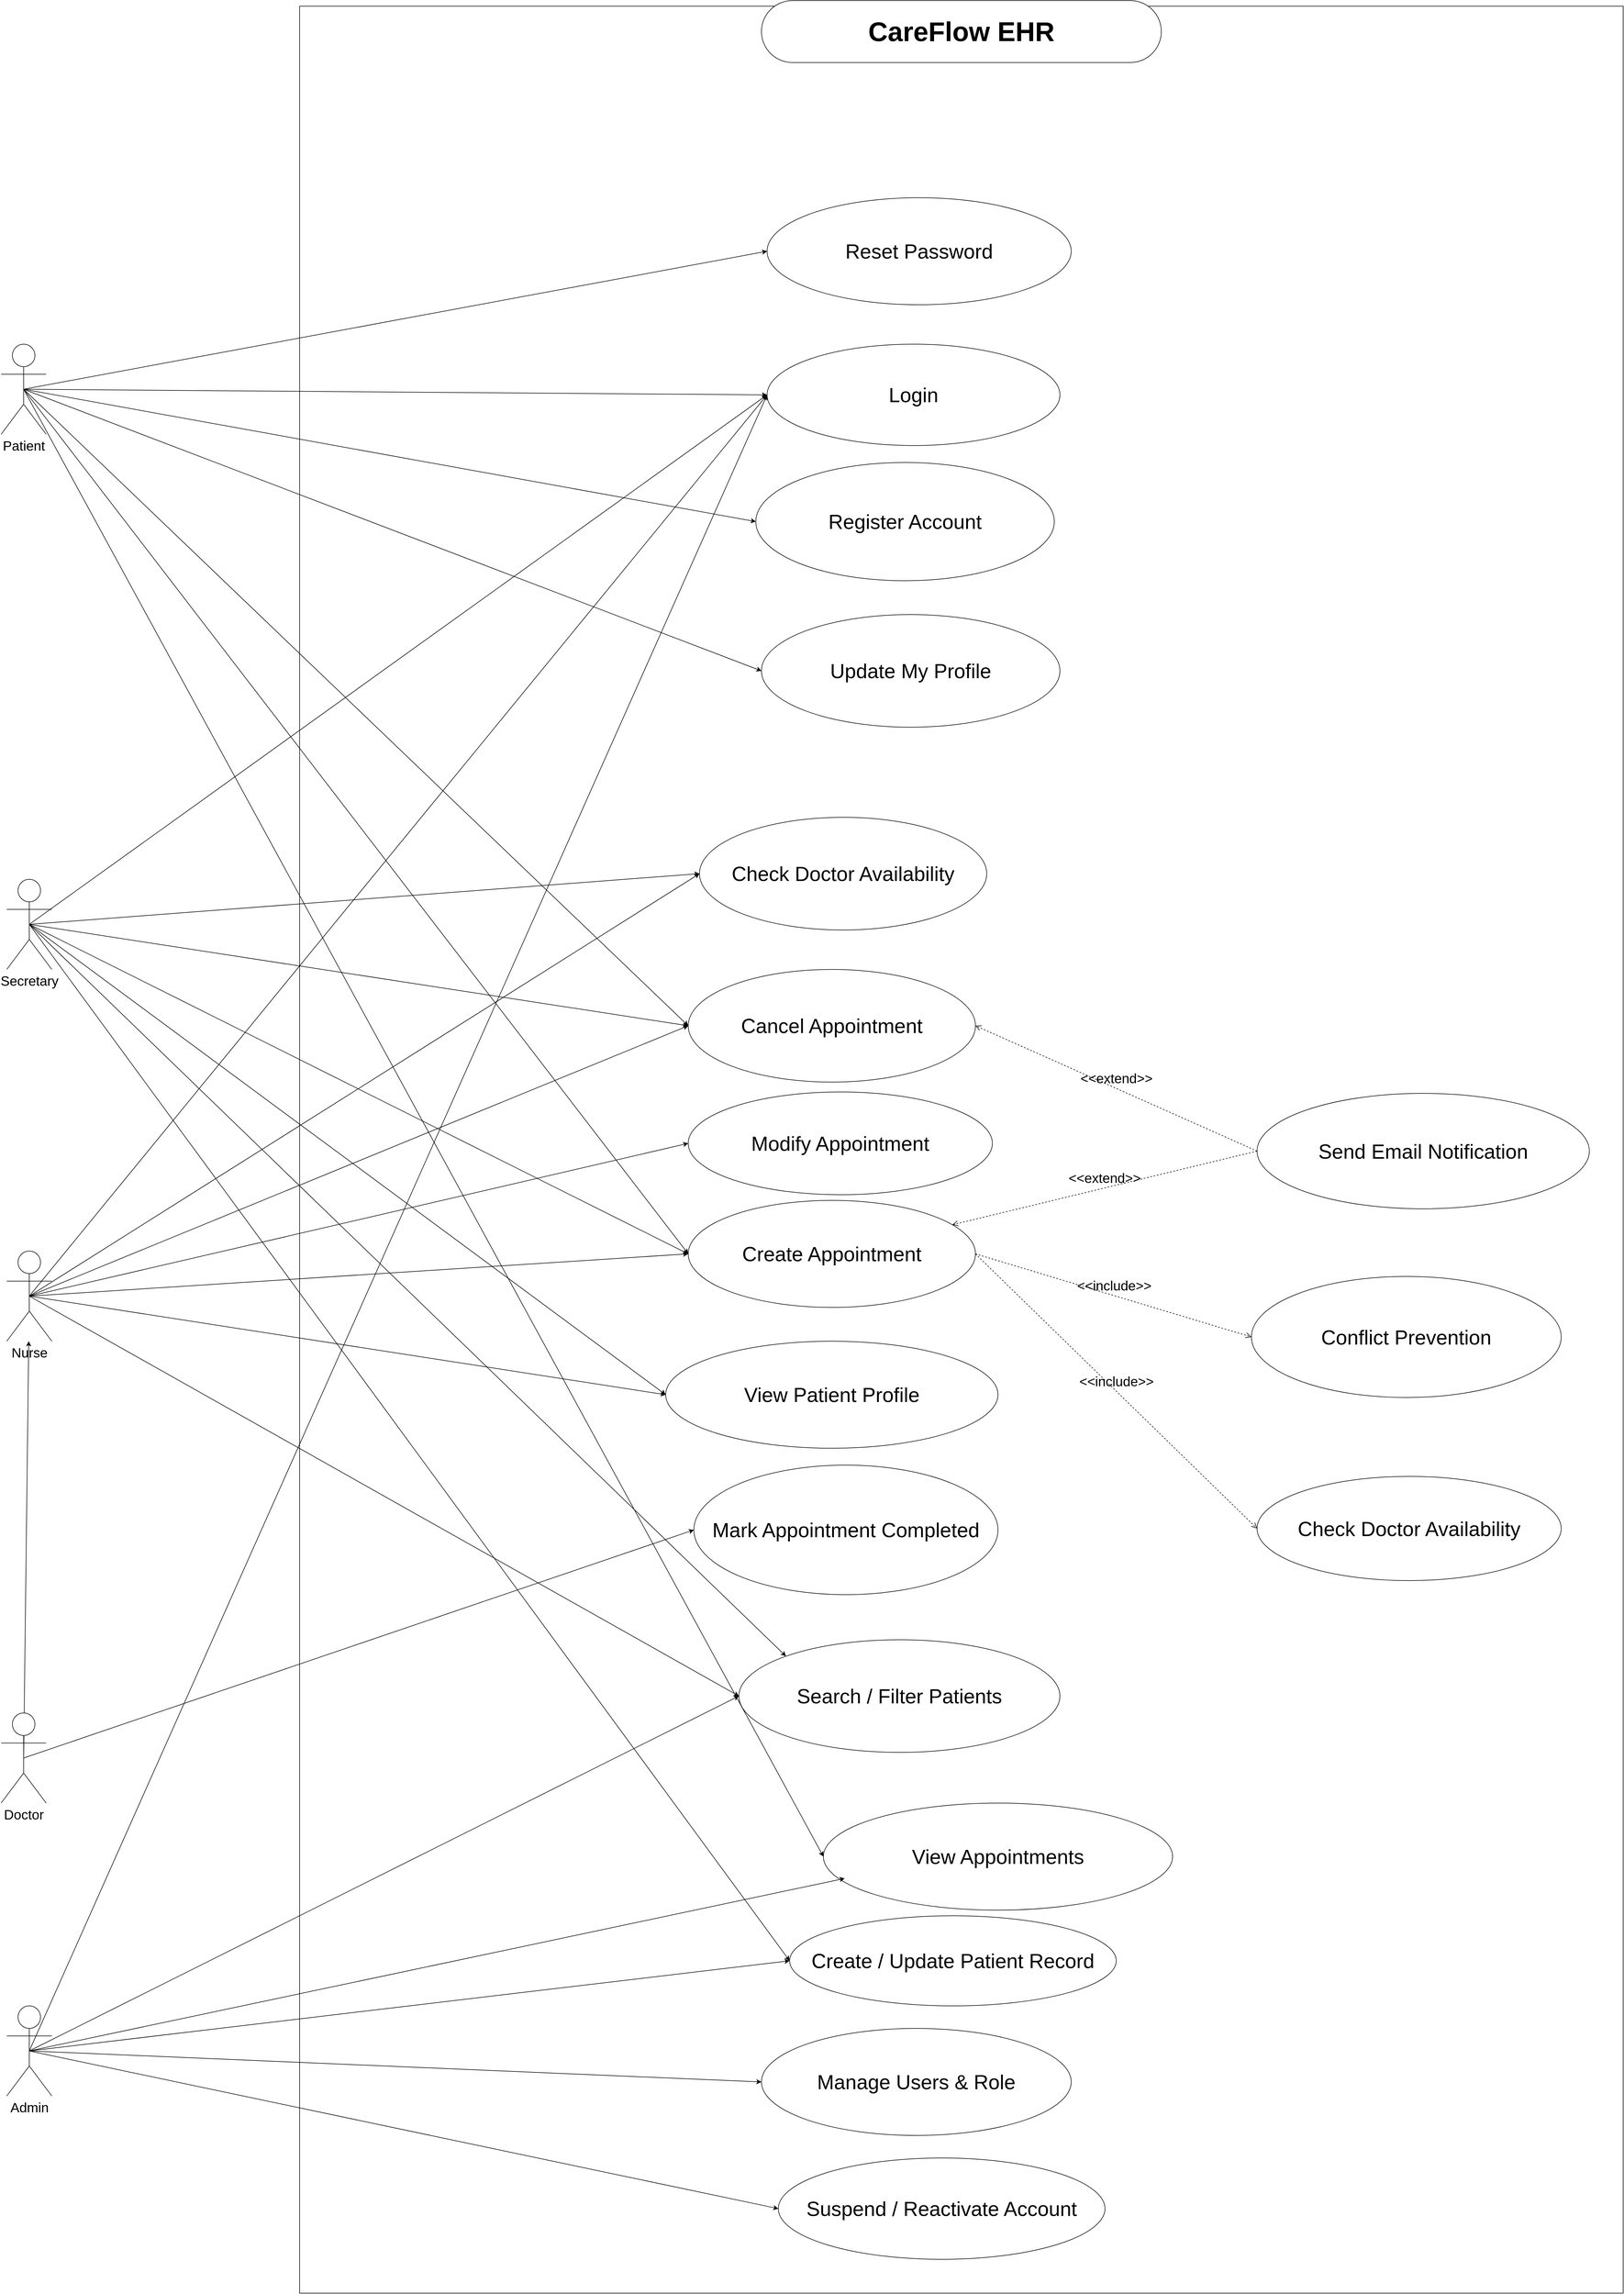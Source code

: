 <mxfile>
    <diagram id="Gej4viyKK7ni2MMRUU9s" name="Page-1">
        <mxGraphModel dx="565" dy="3635" grid="1" gridSize="10" guides="1" tooltips="1" connect="1" arrows="1" fold="1" page="1" pageScale="1" pageWidth="850" pageHeight="1400" math="0" shadow="0">
            <root>
                <mxCell id="0"/>
                <mxCell id="1" parent="0"/>
                <mxCell id="3" value="" style="rounded=0;whiteSpace=wrap;html=1;" parent="1" vertex="1">
                    <mxGeometry x="650" y="-2710" width="2350" height="4060" as="geometry"/>
                </mxCell>
                <mxCell id="18" style="edgeStyle=none;html=1;exitX=0.5;exitY=0.5;exitDx=0;exitDy=0;exitPerimeter=0;entryX=0;entryY=0.5;entryDx=0;entryDy=0;" parent="1" source="4" target="15" edge="1">
                    <mxGeometry relative="1" as="geometry"/>
                </mxCell>
                <mxCell id="20" style="edgeStyle=none;html=1;exitX=0.5;exitY=0.5;exitDx=0;exitDy=0;exitPerimeter=0;entryX=0;entryY=0.5;entryDx=0;entryDy=0;" parent="1" source="4" target="13" edge="1">
                    <mxGeometry relative="1" as="geometry"/>
                </mxCell>
                <mxCell id="21" style="edgeStyle=none;html=1;exitX=0.5;exitY=0.5;exitDx=0;exitDy=0;exitPerimeter=0;entryX=0;entryY=0.5;entryDx=0;entryDy=0;" parent="1" source="4" target="12" edge="1">
                    <mxGeometry relative="1" as="geometry"/>
                </mxCell>
                <mxCell id="22" style="edgeStyle=none;html=1;exitX=0.5;exitY=0.5;exitDx=0;exitDy=0;exitPerimeter=0;entryX=0;entryY=0.5;entryDx=0;entryDy=0;" parent="1" source="4" target="11" edge="1">
                    <mxGeometry relative="1" as="geometry"/>
                </mxCell>
                <mxCell id="76" style="edgeStyle=none;html=1;exitX=0.5;exitY=0.5;exitDx=0;exitDy=0;exitPerimeter=0;entryX=0;entryY=0.5;entryDx=0;entryDy=0;" parent="1" source="4" target="71" edge="1">
                    <mxGeometry relative="1" as="geometry">
                        <mxPoint x="990" y="-870" as="targetPoint"/>
                    </mxGeometry>
                </mxCell>
                <object label="&lt;font style=&quot;font-size: 24px;&quot;&gt;Admin&lt;/font&gt;" Admin="" id="4">
                    <mxCell style="shape=umlActor;verticalLabelPosition=bottom;verticalAlign=top;html=1;" parent="1" vertex="1">
                        <mxGeometry x="130" y="840" width="80" height="160" as="geometry"/>
                    </mxCell>
                </object>
                <mxCell id="38" style="edgeStyle=none;html=1;exitX=0.5;exitY=0.5;exitDx=0;exitDy=0;exitPerimeter=0;entryX=0;entryY=0.5;entryDx=0;entryDy=0;" parent="1" source="10" target="24" edge="1">
                    <mxGeometry relative="1" as="geometry"/>
                </mxCell>
                <mxCell id="92" style="edgeStyle=none;html=1;exitX=0.5;exitY=0.5;exitDx=0;exitDy=0;exitPerimeter=0;" parent="1" source="10" target="39" edge="1">
                    <mxGeometry relative="1" as="geometry"/>
                </mxCell>
                <object label="&lt;font style=&quot;font-size: 24px;&quot;&gt;Doctor&lt;/font&gt;" Admin="" id="10">
                    <mxCell style="shape=umlActor;verticalLabelPosition=bottom;verticalAlign=top;html=1;" parent="1" vertex="1">
                        <mxGeometry x="120" y="320" width="80" height="160" as="geometry"/>
                    </mxCell>
                </object>
                <mxCell id="11" value="&lt;font style=&quot;font-size: 36px;&quot;&gt;Suspend / Reactivate Account&lt;/font&gt;" style="ellipse;whiteSpace=wrap;html=1;" parent="1" vertex="1">
                    <mxGeometry x="1500" y="1110" width="580" height="180" as="geometry"/>
                </mxCell>
                <mxCell id="12" value="&lt;font style=&quot;font-size: 36px;&quot;&gt;Manage Users &amp;amp; Role&lt;/font&gt;" style="ellipse;whiteSpace=wrap;html=1;" parent="1" vertex="1">
                    <mxGeometry x="1470" y="880" width="550" height="190" as="geometry"/>
                </mxCell>
                <mxCell id="13" value="&lt;font style=&quot;font-size: 36px;&quot;&gt;Create / Update Patient Record&lt;/font&gt;" style="ellipse;whiteSpace=wrap;html=1;" parent="1" vertex="1">
                    <mxGeometry x="1520" y="680" width="580" height="160" as="geometry"/>
                </mxCell>
                <mxCell id="14" value="&lt;font style=&quot;font-size: 36px;&quot;&gt;View Appointments&lt;/font&gt;" style="ellipse;whiteSpace=wrap;html=1;" parent="1" vertex="1">
                    <mxGeometry x="1580" y="480" width="620" height="190" as="geometry"/>
                </mxCell>
                <mxCell id="15" value="&lt;font style=&quot;font-size: 36px;&quot;&gt;Search / Filter Patients&lt;/font&gt;" style="ellipse;whiteSpace=wrap;html=1;" parent="1" vertex="1">
                    <mxGeometry x="1430" y="190" width="570" height="200" as="geometry"/>
                </mxCell>
                <mxCell id="19" style="edgeStyle=none;html=1;exitX=0.5;exitY=0.5;exitDx=0;exitDy=0;exitPerimeter=0;entryX=0.061;entryY=0.704;entryDx=0;entryDy=0;entryPerimeter=0;" parent="1" source="4" target="14" edge="1">
                    <mxGeometry relative="1" as="geometry"/>
                </mxCell>
                <mxCell id="24" value="&lt;font style=&quot;font-size: 36px;&quot;&gt;Mark Appointment Completed&lt;/font&gt;" style="ellipse;whiteSpace=wrap;html=1;" parent="1" vertex="1">
                    <mxGeometry x="1350" y="-120" width="540" height="230" as="geometry"/>
                </mxCell>
                <mxCell id="27" value="&lt;font style=&quot;font-size: 36px;&quot;&gt;View Patient Profile&lt;/font&gt;" style="ellipse;whiteSpace=wrap;html=1;" parent="1" vertex="1">
                    <mxGeometry x="1300" y="-340" width="590" height="190" as="geometry"/>
                </mxCell>
                <mxCell id="28" value="&lt;font style=&quot;font-size: 36px;&quot;&gt;Create Appointment&lt;/font&gt;" style="ellipse;whiteSpace=wrap;html=1;" parent="1" vertex="1">
                    <mxGeometry x="1340" y="-590" width="510" height="190" as="geometry"/>
                </mxCell>
                <mxCell id="29" value="&lt;font style=&quot;font-size: 36px;&quot;&gt;Modify Appointment&lt;/font&gt;" style="ellipse;whiteSpace=wrap;html=1;" parent="1" vertex="1">
                    <mxGeometry x="1340" y="-782.5" width="540" height="182.5" as="geometry"/>
                </mxCell>
                <mxCell id="30" value="&lt;font style=&quot;font-size: 36px;&quot;&gt;Cancel Appointment&lt;/font&gt;" style="ellipse;whiteSpace=wrap;html=1;" parent="1" vertex="1">
                    <mxGeometry x="1340" y="-1000" width="510" height="200" as="geometry"/>
                </mxCell>
                <mxCell id="31" value="&lt;font style=&quot;font-size: 36px;&quot;&gt;Check Doctor Availability&lt;/font&gt;" style="ellipse;whiteSpace=wrap;html=1;" parent="1" vertex="1">
                    <mxGeometry x="1360" y="-1270" width="510" height="200" as="geometry"/>
                </mxCell>
                <mxCell id="44" style="edgeStyle=none;html=1;exitX=0.5;exitY=0.5;exitDx=0;exitDy=0;exitPerimeter=0;entryX=0;entryY=0.5;entryDx=0;entryDy=0;" parent="1" source="39" target="28" edge="1">
                    <mxGeometry relative="1" as="geometry"/>
                </mxCell>
                <mxCell id="45" style="edgeStyle=none;html=1;exitX=0.5;exitY=0.5;exitDx=0;exitDy=0;exitPerimeter=0;entryX=0;entryY=0.5;entryDx=0;entryDy=0;" parent="1" source="39" target="29" edge="1">
                    <mxGeometry relative="1" as="geometry"/>
                </mxCell>
                <mxCell id="46" style="edgeStyle=none;html=1;exitX=0.5;exitY=0.5;exitDx=0;exitDy=0;exitPerimeter=0;entryX=0;entryY=0.5;entryDx=0;entryDy=0;" parent="1" source="39" target="30" edge="1">
                    <mxGeometry relative="1" as="geometry"/>
                </mxCell>
                <mxCell id="47" style="edgeStyle=none;html=1;exitX=0.5;exitY=0.5;exitDx=0;exitDy=0;exitPerimeter=0;entryX=0;entryY=0.5;entryDx=0;entryDy=0;" parent="1" source="39" target="27" edge="1">
                    <mxGeometry relative="1" as="geometry"/>
                </mxCell>
                <mxCell id="48" style="edgeStyle=none;html=1;exitX=0.5;exitY=0.5;exitDx=0;exitDy=0;exitPerimeter=0;entryX=0;entryY=0.5;entryDx=0;entryDy=0;" parent="1" source="39" target="31" edge="1">
                    <mxGeometry relative="1" as="geometry"/>
                </mxCell>
                <mxCell id="61" style="edgeStyle=none;html=1;exitX=0.5;exitY=0.5;exitDx=0;exitDy=0;exitPerimeter=0;entryX=0;entryY=0.5;entryDx=0;entryDy=0;" parent="1" source="39" target="15" edge="1">
                    <mxGeometry relative="1" as="geometry"/>
                </mxCell>
                <mxCell id="74" style="edgeStyle=none;html=1;exitX=0.5;exitY=0.5;exitDx=0;exitDy=0;exitPerimeter=0;entryX=0;entryY=0.5;entryDx=0;entryDy=0;" parent="1" source="39" target="71" edge="1">
                    <mxGeometry relative="1" as="geometry"/>
                </mxCell>
                <object label="&lt;font style=&quot;font-size: 24px;&quot;&gt;Nurse&lt;/font&gt;" Admin="" id="39">
                    <mxCell style="shape=umlActor;verticalLabelPosition=bottom;verticalAlign=top;html=1;" parent="1" vertex="1">
                        <mxGeometry x="130" y="-500" width="80" height="160" as="geometry"/>
                    </mxCell>
                </object>
                <mxCell id="53" style="edgeStyle=none;html=1;exitX=0.5;exitY=0.5;exitDx=0;exitDy=0;exitPerimeter=0;entryX=0;entryY=0.5;entryDx=0;entryDy=0;" parent="1" source="50" target="28" edge="1">
                    <mxGeometry relative="1" as="geometry"/>
                </mxCell>
                <mxCell id="54" style="edgeStyle=none;html=1;exitX=0.5;exitY=0.5;exitDx=0;exitDy=0;exitPerimeter=0;entryX=0;entryY=0.5;entryDx=0;entryDy=0;" parent="1" source="50" target="30" edge="1">
                    <mxGeometry relative="1" as="geometry"/>
                </mxCell>
                <mxCell id="55" style="edgeStyle=none;html=1;exitX=0.5;exitY=0.5;exitDx=0;exitDy=0;exitPerimeter=0;entryX=0;entryY=0.5;entryDx=0;entryDy=0;" parent="1" source="50" target="27" edge="1">
                    <mxGeometry relative="1" as="geometry"/>
                </mxCell>
                <mxCell id="56" style="edgeStyle=none;html=1;exitX=0.5;exitY=0.5;exitDx=0;exitDy=0;exitPerimeter=0;entryX=0;entryY=0.5;entryDx=0;entryDy=0;" parent="1" source="50" target="31" edge="1">
                    <mxGeometry relative="1" as="geometry"/>
                </mxCell>
                <mxCell id="58" style="edgeStyle=none;html=1;exitX=0.5;exitY=0.5;exitDx=0;exitDy=0;exitPerimeter=0;entryX=0;entryY=0.5;entryDx=0;entryDy=0;" parent="1" source="50" target="13" edge="1">
                    <mxGeometry relative="1" as="geometry">
                        <mxPoint x="990" y="-575" as="targetPoint"/>
                    </mxGeometry>
                </mxCell>
                <mxCell id="62" style="edgeStyle=none;html=1;exitX=0.5;exitY=0.5;exitDx=0;exitDy=0;exitPerimeter=0;entryX=0;entryY=0;entryDx=0;entryDy=0;" parent="1" source="50" target="15" edge="1">
                    <mxGeometry relative="1" as="geometry"/>
                </mxCell>
                <mxCell id="73" style="edgeStyle=none;html=1;exitX=0.5;exitY=0.5;exitDx=0;exitDy=0;exitPerimeter=0;entryX=0;entryY=0.5;entryDx=0;entryDy=0;" parent="1" source="50" target="71" edge="1">
                    <mxGeometry relative="1" as="geometry"/>
                </mxCell>
                <object label="&lt;font style=&quot;font-size: 24px;&quot;&gt;Secretary&lt;/font&gt;" Admin="" id="50">
                    <mxCell style="shape=umlActor;verticalLabelPosition=bottom;verticalAlign=top;html=1;" parent="1" vertex="1">
                        <mxGeometry x="130" y="-1160" width="80" height="160" as="geometry"/>
                    </mxCell>
                </object>
                <mxCell id="65" style="edgeStyle=none;html=1;exitX=0.5;exitY=0.5;exitDx=0;exitDy=0;exitPerimeter=0;entryX=0;entryY=0.5;entryDx=0;entryDy=0;" parent="1" source="63" target="64" edge="1">
                    <mxGeometry relative="1" as="geometry"/>
                </mxCell>
                <mxCell id="66" style="edgeStyle=none;html=1;exitX=0.5;exitY=0.5;exitDx=0;exitDy=0;exitPerimeter=0;entryX=0;entryY=0.5;entryDx=0;entryDy=0;" parent="1" source="63" target="14" edge="1">
                    <mxGeometry relative="1" as="geometry"/>
                </mxCell>
                <mxCell id="67" style="edgeStyle=none;html=1;exitX=0.5;exitY=0.5;exitDx=0;exitDy=0;exitPerimeter=0;entryX=0;entryY=0.5;entryDx=0;entryDy=0;" parent="1" source="63" target="28" edge="1">
                    <mxGeometry relative="1" as="geometry"/>
                </mxCell>
                <mxCell id="68" style="edgeStyle=none;html=1;exitX=0.5;exitY=0.5;exitDx=0;exitDy=0;exitPerimeter=0;entryX=0;entryY=0.5;entryDx=0;entryDy=0;" parent="1" source="63" target="30" edge="1">
                    <mxGeometry relative="1" as="geometry"/>
                </mxCell>
                <mxCell id="70" style="edgeStyle=none;html=1;exitX=0.5;exitY=0.5;exitDx=0;exitDy=0;exitPerimeter=0;entryX=0;entryY=0.5;entryDx=0;entryDy=0;" parent="1" source="63" target="69" edge="1">
                    <mxGeometry relative="1" as="geometry"/>
                </mxCell>
                <mxCell id="72" style="edgeStyle=none;html=1;exitX=0.5;exitY=0.5;exitDx=0;exitDy=0;exitPerimeter=0;entryX=0;entryY=0.5;entryDx=0;entryDy=0;" parent="1" source="63" target="71" edge="1">
                    <mxGeometry relative="1" as="geometry"/>
                </mxCell>
                <mxCell id="91" style="edgeStyle=none;html=1;exitX=0.5;exitY=0.5;exitDx=0;exitDy=0;exitPerimeter=0;entryX=0;entryY=0.5;entryDx=0;entryDy=0;" parent="1" source="63" target="77" edge="1">
                    <mxGeometry relative="1" as="geometry"/>
                </mxCell>
                <object label="&lt;font style=&quot;font-size: 24px;&quot;&gt;Patient&lt;/font&gt;" Admin="" id="63">
                    <mxCell style="shape=umlActor;verticalLabelPosition=bottom;verticalAlign=top;html=1;" parent="1" vertex="1">
                        <mxGeometry x="120" y="-2110" width="80" height="160" as="geometry"/>
                    </mxCell>
                </object>
                <mxCell id="64" value="&lt;font style=&quot;font-size: 36px;&quot;&gt;Update My Profile&lt;/font&gt;" style="ellipse;whiteSpace=wrap;html=1;" parent="1" vertex="1">
                    <mxGeometry x="1470" y="-1630" width="530" height="200" as="geometry"/>
                </mxCell>
                <mxCell id="69" value="&lt;font style=&quot;font-size: 36px;&quot;&gt;Register Account&lt;/font&gt;" style="ellipse;whiteSpace=wrap;html=1;" parent="1" vertex="1">
                    <mxGeometry x="1460" y="-1900" width="530" height="210" as="geometry"/>
                </mxCell>
                <mxCell id="71" value="&lt;font style=&quot;font-size: 36px;&quot;&gt;Login&lt;/font&gt;" style="ellipse;whiteSpace=wrap;html=1;" parent="1" vertex="1">
                    <mxGeometry x="1480" y="-2110" width="520" height="180" as="geometry"/>
                </mxCell>
                <mxCell id="77" value="&lt;font style=&quot;font-size: 36px;&quot;&gt;Reset Password&lt;/font&gt;" style="ellipse;whiteSpace=wrap;html=1;" parent="1" vertex="1">
                    <mxGeometry x="1480" y="-2370" width="540" height="190" as="geometry"/>
                </mxCell>
                <mxCell id="78" value="&lt;font style=&quot;font-size: 36px;&quot;&gt;Send Email Notification&lt;/font&gt;" style="ellipse;whiteSpace=wrap;html=1;" parent="1" vertex="1">
                    <mxGeometry x="2350" y="-780" width="590" height="205" as="geometry"/>
                </mxCell>
                <mxCell id="79" value="&lt;font style=&quot;font-size: 36px;&quot;&gt;Conflict Prevention&lt;/font&gt;" style="ellipse;whiteSpace=wrap;html=1;" parent="1" vertex="1">
                    <mxGeometry x="2340" y="-455" width="550" height="215" as="geometry"/>
                </mxCell>
                <mxCell id="80" value="&lt;font style=&quot;font-size: 36px;&quot;&gt;Check Doctor Availability&lt;/font&gt;" style="ellipse;whiteSpace=wrap;html=1;" parent="1" vertex="1">
                    <mxGeometry x="2350" y="-100" width="540" height="185" as="geometry"/>
                </mxCell>
                <mxCell id="86" value="&lt;font style=&quot;font-size: 24px;&quot;&gt;&amp;lt;&amp;lt;include&amp;gt;&amp;gt;&lt;/font&gt;" style="endArrow=open;startArrow=none;endFill=0;startFill=0;endSize=8;html=1;verticalAlign=bottom;dashed=1;labelBackgroundColor=none;exitX=1;exitY=0.5;exitDx=0;exitDy=0;entryX=0;entryY=0.5;entryDx=0;entryDy=0;" parent="1" source="28" target="80" edge="1">
                    <mxGeometry width="160" relative="1" as="geometry">
                        <mxPoint x="1500" y="180" as="sourcePoint"/>
                        <mxPoint x="1660" y="180" as="targetPoint"/>
                    </mxGeometry>
                </mxCell>
                <mxCell id="87" value="&lt;font style=&quot;font-size: 24px;&quot;&gt;&amp;lt;&amp;lt;&lt;font style=&quot;&quot;&gt;include&lt;/font&gt;&amp;gt;&amp;gt;&lt;/font&gt;" style="endArrow=open;startArrow=none;endFill=0;startFill=0;endSize=8;html=1;verticalAlign=bottom;dashed=1;labelBackgroundColor=none;exitX=1;exitY=0.5;exitDx=0;exitDy=0;entryX=0;entryY=0.5;entryDx=0;entryDy=0;" parent="1" source="28" target="79" edge="1">
                    <mxGeometry x="0.003" width="160" relative="1" as="geometry">
                        <mxPoint x="1380" y="30" as="sourcePoint"/>
                        <mxPoint x="1700" y="220" as="targetPoint"/>
                        <mxPoint as="offset"/>
                    </mxGeometry>
                </mxCell>
                <mxCell id="88" value="&lt;font style=&quot;font-size: 24px;&quot;&gt;&amp;lt;&amp;lt;extend&amp;gt;&amp;gt;&lt;/font&gt;" style="endArrow=open;startArrow=none;endFill=0;startFill=0;endSize=8;html=1;verticalAlign=bottom;dashed=1;labelBackgroundColor=none;exitX=0;exitY=0.5;exitDx=0;exitDy=0;" parent="1" source="78" target="28" edge="1">
                    <mxGeometry width="160" relative="1" as="geometry">
                        <mxPoint x="1380" y="30" as="sourcePoint"/>
                        <mxPoint x="1860" y="-500" as="targetPoint"/>
                    </mxGeometry>
                </mxCell>
                <mxCell id="89" value="&lt;font style=&quot;font-size: 24px;&quot;&gt;&amp;lt;&amp;lt;extend&amp;gt;&amp;gt;&lt;/font&gt;" style="endArrow=open;startArrow=none;endFill=0;startFill=0;endSize=8;html=1;verticalAlign=bottom;dashed=1;labelBackgroundColor=none;entryX=1;entryY=0.5;entryDx=0;entryDy=0;exitX=0;exitY=0.5;exitDx=0;exitDy=0;" parent="1" source="78" target="30" edge="1">
                    <mxGeometry width="160" relative="1" as="geometry">
                        <mxPoint x="1380" y="30" as="sourcePoint"/>
                        <mxPoint x="1700" y="-170" as="targetPoint"/>
                    </mxGeometry>
                </mxCell>
                <mxCell id="90" value="&lt;font style=&quot;font-size: 48px;&quot;&gt;&lt;b&gt;CareFlow EHR&lt;/b&gt;&lt;/font&gt;" style="rounded=1;whiteSpace=wrap;html=1;arcSize=50;" parent="1" vertex="1">
                    <mxGeometry x="1470" y="-2720" width="710" height="110" as="geometry"/>
                </mxCell>
            </root>
        </mxGraphModel>
    </diagram>
</mxfile>